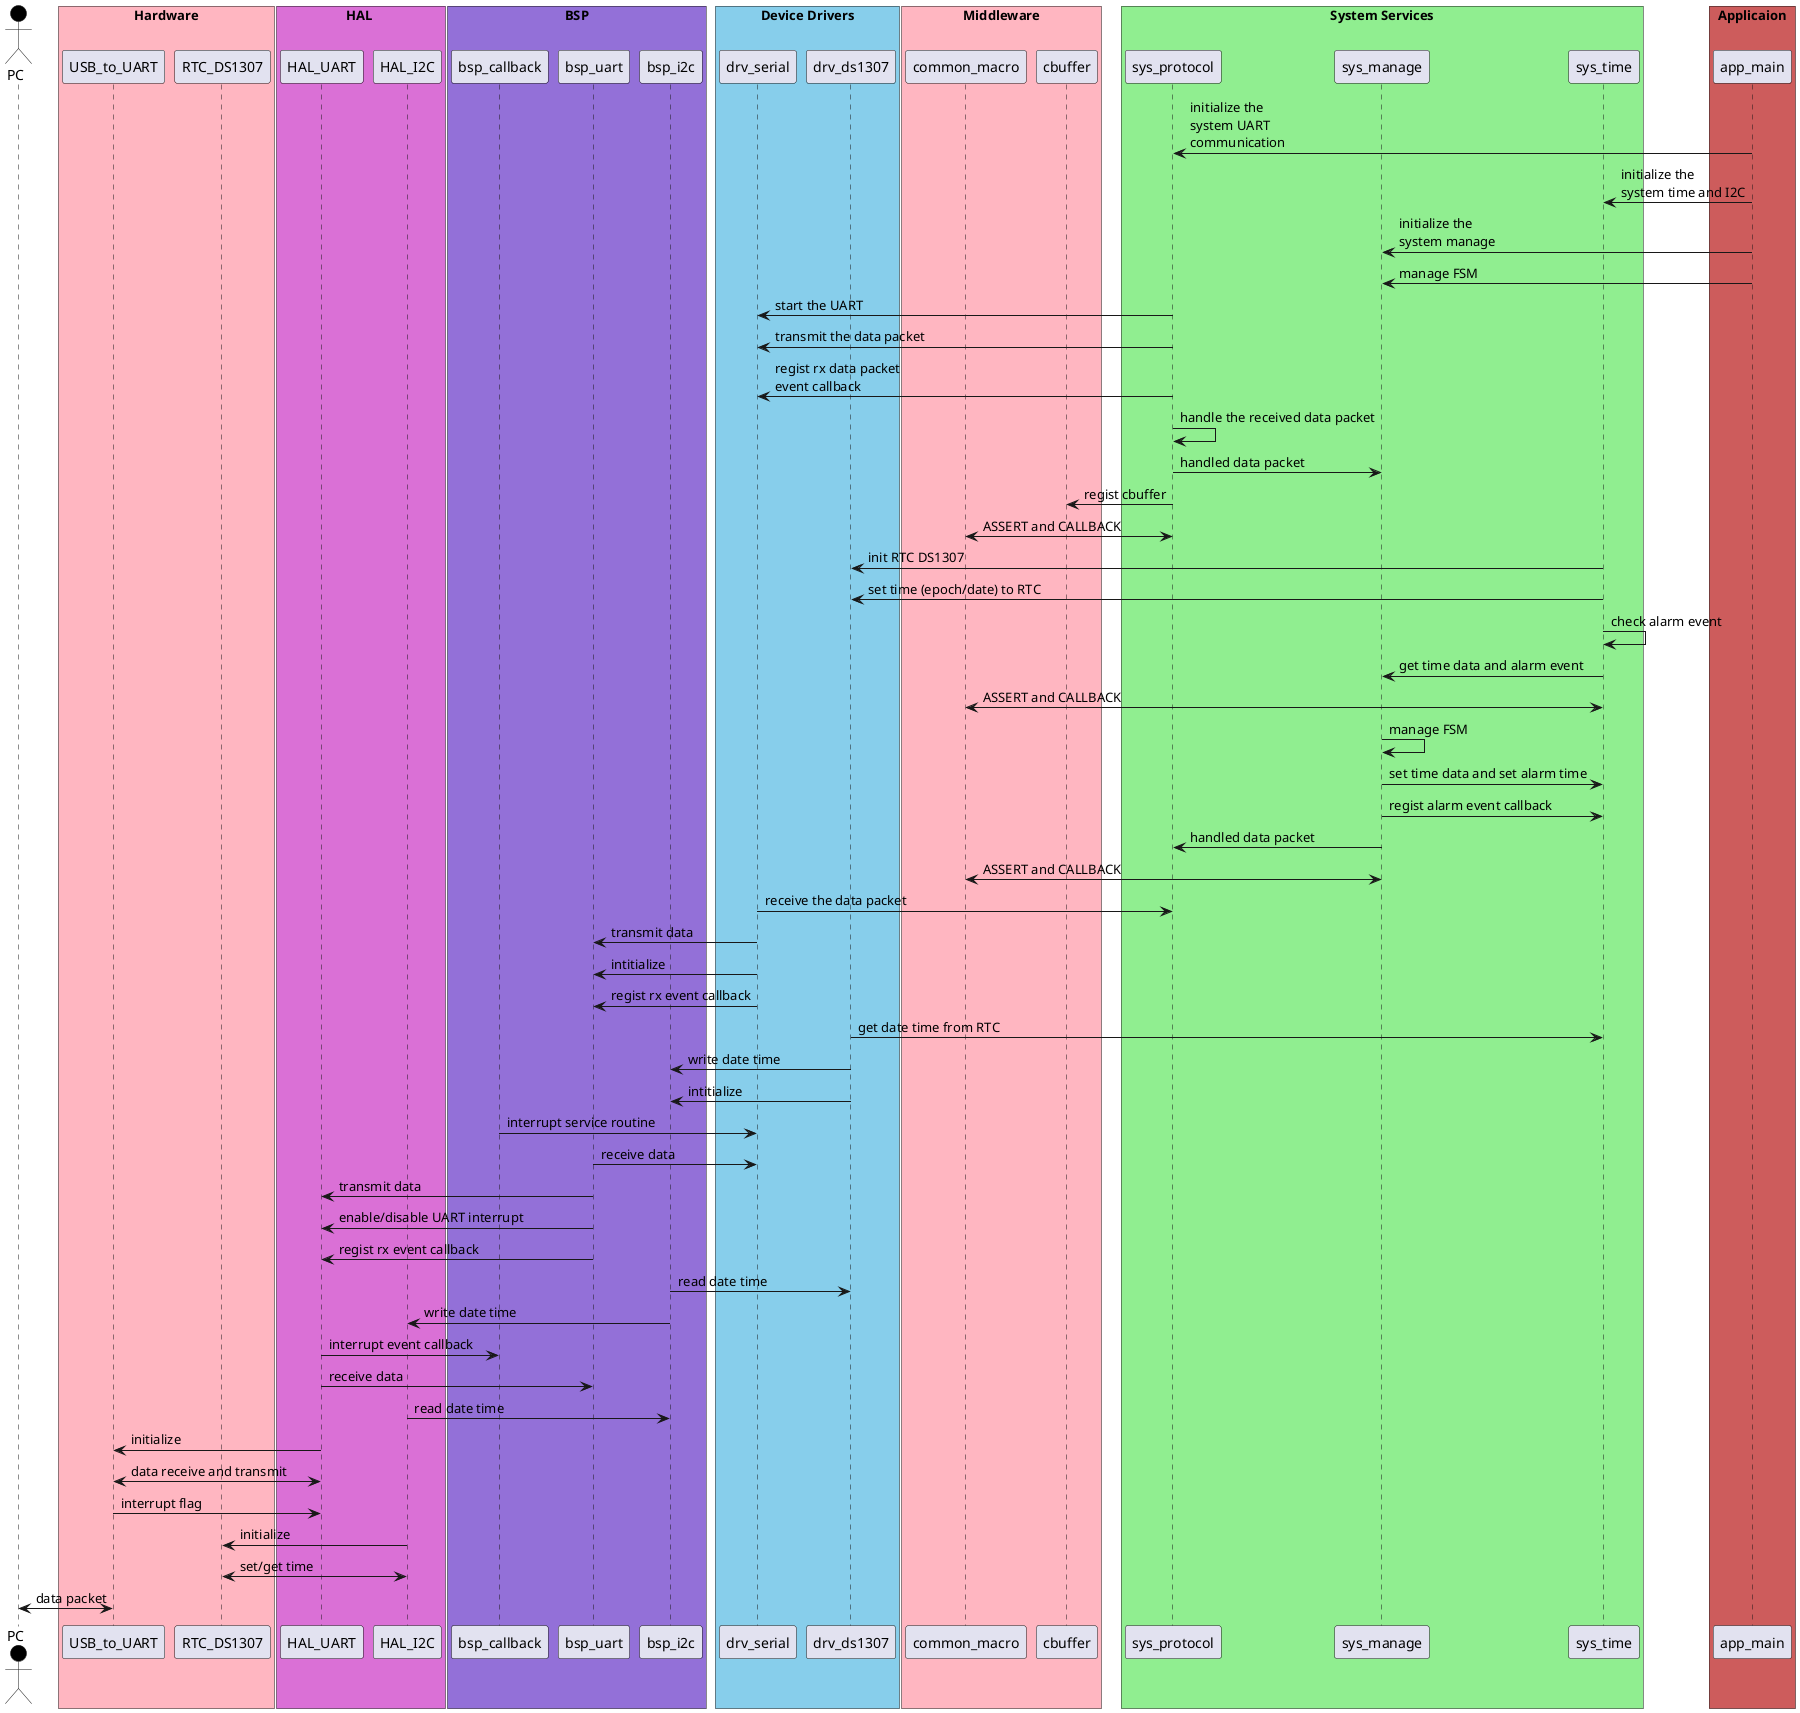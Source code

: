 @startuml rtc_exercise_sequence_diagram

actor PC #Black

box "Hardware" #LightPink
participant USB_to_UART
participant RTC_DS1307
end box

box "HAL " #Orchid
participant HAL_UART
participant HAL_I2C
end box

box "BSP" #MediumPurple
participant bsp_callback
participant bsp_uart
participant bsp_i2c
end box

box "Device Drivers" #SkyBlue
participant drv_serial
participant drv_ds1307
end box

box "Middleware" #LightPink
participant common_macro
participant cbuffer
end box

box "System Services" #LightGreen
participant sys_protocol
participant sys_manage
participant sys_time
end box

box "Applicaion" #IndianRed
participant app_main
end box

'Application
app_main -> sys_protocol : initialize the\nsystem UART\ncommunication
app_main -> sys_time : initialize the\nsystem time and I2C
app_main -> sys_manage : initialize the\nsystem manage
app_main -> sys_manage : manage FSM

'System Services
sys_protocol -> drv_serial : start the UART
sys_protocol -> drv_serial : transmit the data packet
sys_protocol -> drv_serial : regist rx data packet\nevent callback
sys_protocol -> sys_protocol : handle the received data packet
sys_protocol -> sys_manage : handled data packet
sys_protocol -> cbuffer : regist cbuffer
sys_protocol <-> common_macro : ASSERT and CALLBACK

sys_time -> drv_ds1307 : init RTC DS1307
sys_time -> drv_ds1307 : set time (epoch/date) to RTC
sys_time -> sys_time : check alarm event
sys_time -> sys_manage : get time data and alarm event
sys_time <-> common_macro : ASSERT and CALLBACK

sys_manage -> sys_manage : manage FSM
sys_manage -> sys_time : set time data and set alarm time
sys_manage -> sys_time : regist alarm event callback
sys_manage -> sys_protocol : handled data packet
sys_manage <-> common_macro : ASSERT and CALLBACK

'Device Drivers
drv_serial -> sys_protocol : receive the data packet
drv_serial -> bsp_uart : transmit data
drv_serial -> bsp_uart : intitialize
drv_serial -> bsp_uart : regist rx event callback

drv_ds1307 -> sys_time : get date time from RTC
drv_ds1307 -> bsp_i2c : write date time
drv_ds1307 -> bsp_i2c : intitialize

'BSP
bsp_callback -> drv_serial: interrupt service routine

bsp_uart -> drv_serial : receive data
bsp_uart -> HAL_UART : transmit data
bsp_uart -> HAL_UART : enable/disable UART interrupt
bsp_uart -> HAL_UART : regist rx event callback

bsp_i2c -> drv_ds1307 : read date time
bsp_i2c -> HAL_I2C : write date time

'HAL
HAL_UART -> bsp_callback : interrupt event callback
HAL_UART -> bsp_uart : receive data

HAL_I2C -> bsp_i2c : read date time

'Hardware
USB_to_UART <- HAL_UART : initialize
USB_to_UART <-> HAL_UART : data receive and transmit
USB_to_UART -> HAL_UART : interrupt flag

RTC_DS1307 <- HAL_I2C : initialize
RTC_DS1307 <-> HAL_I2C : set/get time

'User
PC <-> USB_to_UART : data packet

@enduml